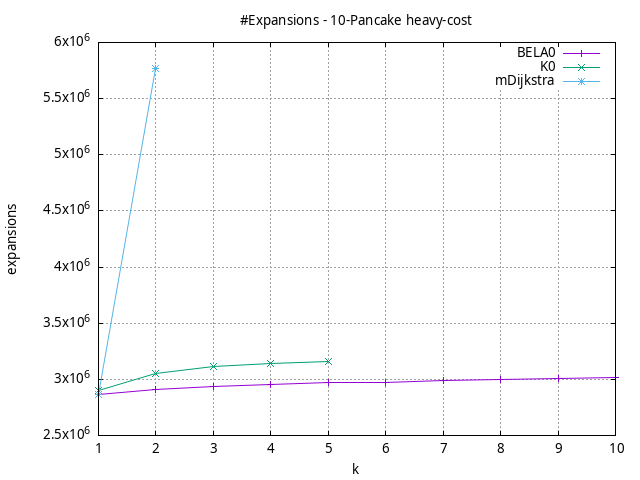 #!/usr/bin/gnuplot
# -*- coding: utf-8 -*-
#
# results/n-pancake/heavy-cost/10/10pancake.brute-force.expansions.gnuplot
#
# Started on 04/11/2024 16:44:40
# Author: Carlos Linares López
set grid
set xlabel "k"
set ylabel "expansions"

set title "#Expansions - 10-Pancake heavy-cost"

set terminal png enhanced font "Ariel,10"
set output '10pancake.brute-force.expansions.png'

plot "-" title "BELA0"      with linesp, "-" title "K0"      with linesp, "-" title "mDijkstra"      with linesp

	1 2865499.08
	2 2905607.99
	3 2939745.98
	4 2951604.2
	5 2970659.24
	6 2975808.68
	7 2986506.68
	8 2999465.31
	9 3009074.71
	10 3012416.48
end
	1 2905025.5
	2 3052600.9
	3 3112364.76
	4 3138698.57
	5 3158725.26
end
	1 2865499.08
	2 5764147.44
end
